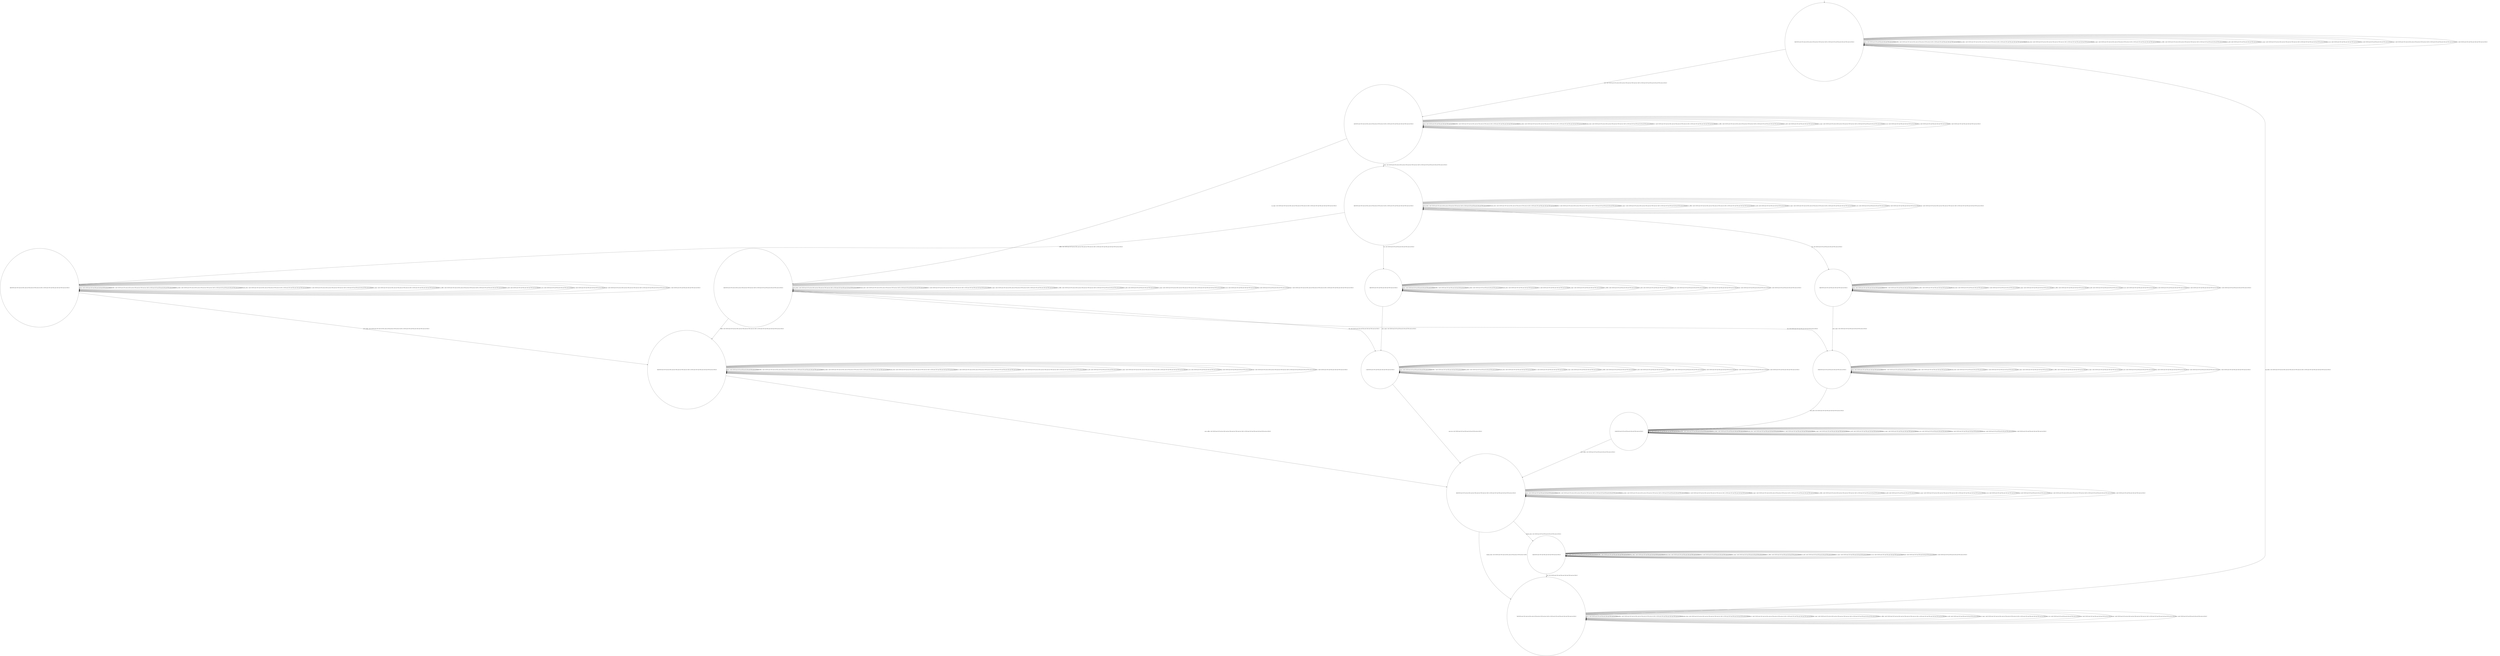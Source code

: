 digraph g {
	edge [lblstyle="above, sloped"];
	s0 [shape="circle" label="0@[((EUR and COF and not DOL and not TEA and not TON and not CAP) or (EUR and COF and TEA and CAP and TON and not DOL))]"];
	s1 [shape="circle" label="1@[((EUR and COF and not DOL and not TEA and not TON and not CAP) or (EUR and COF and TEA and CAP and TON and not DOL))]"];
	s2 [shape="circle" label="2@[((EUR and COF and not DOL and not TEA and not TON and not CAP) or (EUR and COF and TEA and CAP and TON and not DOL))]"];
	s3 [shape="circle" label="3@[((EUR and COF and not DOL and not TEA and not TON and not CAP) or (EUR and COF and TEA and CAP and TON and not DOL))]"];
	s4 [shape="circle" label="4@[((EUR and COF and not DOL and not TEA and not TON and not CAP) or (EUR and COF and TEA and CAP and TON and not DOL))]"];
	s5 [shape="circle" label="5@[((EUR and COF and not DOL and not TEA and not TON and not CAP) or (EUR and COF and TEA and CAP and TON and not DOL))]"];
	s6 [shape="circle" label="6@[((EUR and COF and not DOL and not TEA and not TON and not CAP) or (EUR and COF and TEA and CAP and TON and not DOL))]"];
	s7 [shape="circle" label="7@[((EUR and COF and not DOL and not TEA and not TON and not CAP) or (EUR and COF and TEA and CAP and TON and not DOL))]"];
	s8 [shape="circle" label="8@[((EUR and COF and TEA and CAP and TON and not DOL))]"];
	s9 [shape="circle" label="9@[((EUR and COF and TEA and CAP and TON and not DOL))]"];
	s10 [shape="circle" label="10@[((EUR and COF and TEA and CAP and TON and not DOL))]"];
	s11 [shape="circle" label="11@[((EUR and COF and TEA and CAP and TON and not DOL))]"];
	s12 [shape="circle" label="12@[((EUR and COF and TEA and CAP and TON and not DOL))]"];
	s13 [shape="circle" label="13@[((EUR and COF and TEA and CAP and TON and not DOL))]"];
	s0 -> s0 [label="cap / nok() [((EUR and COF and TEA and CAP and TON and not DOL))]"];
	s0 -> s0 [label="coffee / nok() [((EUR and COF and not DOL and not TEA and not TON and not CAP) or (EUR and COF and TEA and CAP and TON and not DOL))]"];
	s0 -> s0 [label="cup_taken / nok() [((EUR and COF and not DOL and not TEA and not TON and not CAP) or (EUR and COF and TEA and CAP and TON and not DOL))]"];
	s0 -> s0 [label="display_done / nok() [((EUR and COF and not DOL and not TEA and not TON and not CAP) or (EUR and COF and TEA and CAP and TON and not DOL))]"];
	s0 -> s1 [label="euro / ok() [((EUR and COF and not DOL and not TEA and not TON and not CAP) or (EUR and COF and TEA and CAP and TON and not DOL))]"];
	s0 -> s0 [label="no_sugar / nok() [((EUR and COF and not DOL and not TEA and not TON and not CAP) or (EUR and COF and TEA and CAP and TON and not DOL))]"];
	s0 -> s0 [label="pour_coffee / nok() [((EUR and COF and not DOL and not TEA and not TON and not CAP) or (EUR and COF and TEA and CAP and TON and not DOL))]"];
	s0 -> s0 [label="pour_milk / nok() [((EUR and COF and TEA and CAP and TON and not DOL))]"];
	s0 -> s0 [label="pour_sugar / nok() [((EUR and COF and not DOL and not TEA and not TON and not CAP) or (EUR and COF and TEA and CAP and TON and not DOL))]"];
	s0 -> s0 [label="pour_tea / nok() [((EUR and COF and TEA and CAP and TON and not DOL))]"];
	s0 -> s0 [label="ring / nok() [((EUR and COF and TEA and CAP and TON and not DOL))]"];
	s0 -> s0 [label="sugar / nok() [((EUR and COF and not DOL and not TEA and not TON and not CAP) or (EUR and COF and TEA and CAP and TON and not DOL))]"];
	s0 -> s0 [label="tea / nok() [((EUR and COF and TEA and CAP and TON and not DOL))]"];
	s1 -> s1 [label="cap / nok() [((EUR and COF and TEA and CAP and TON and not DOL))]"];
	s1 -> s1 [label="coffee / nok() [((EUR and COF and not DOL and not TEA and not TON and not CAP) or (EUR and COF and TEA and CAP and TON and not DOL))]"];
	s1 -> s1 [label="cup_taken / nok() [((EUR and COF and not DOL and not TEA and not TON and not CAP) or (EUR and COF and TEA and CAP and TON and not DOL))]"];
	s1 -> s1 [label="display_done / nok() [((EUR and COF and not DOL and not TEA and not TON and not CAP) or (EUR and COF and TEA and CAP and TON and not DOL))]"];
	s1 -> s1 [label="euro / nok() [((EUR and COF and not DOL and not TEA and not TON and not CAP) or (EUR and COF and TEA and CAP and TON and not DOL))]"];
	s1 -> s2 [label="no_sugar / ok() [((EUR and COF and not DOL and not TEA and not TON and not CAP) or (EUR and COF and TEA and CAP and TON and not DOL))]"];
	s1 -> s1 [label="pour_coffee / nok() [((EUR and COF and not DOL and not TEA and not TON and not CAP) or (EUR and COF and TEA and CAP and TON and not DOL))]"];
	s1 -> s1 [label="pour_milk / nok() [((EUR and COF and TEA and CAP and TON and not DOL))]"];
	s1 -> s1 [label="pour_sugar / nok() [((EUR and COF and not DOL and not TEA and not TON and not CAP) or (EUR and COF and TEA and CAP and TON and not DOL))]"];
	s1 -> s1 [label="pour_tea / nok() [((EUR and COF and TEA and CAP and TON and not DOL))]"];
	s1 -> s1 [label="ring / nok() [((EUR and COF and TEA and CAP and TON and not DOL))]"];
	s1 -> s3 [label="sugar / ok() [((EUR and COF and not DOL and not TEA and not TON and not CAP) or (EUR and COF and TEA and CAP and TON and not DOL))]"];
	s1 -> s1 [label="tea / nok() [((EUR and COF and TEA and CAP and TON and not DOL))]"];
	s2 -> s10 [label="cap / ok() [((EUR and COF and TEA and CAP and TON and not DOL))]"];
	s2 -> s5 [label="coffee / ok() [((EUR and COF and not DOL and not TEA and not TON and not CAP) or (EUR and COF and TEA and CAP and TON and not DOL))]"];
	s2 -> s2 [label="cup_taken / nok() [((EUR and COF and not DOL and not TEA and not TON and not CAP) or (EUR and COF and TEA and CAP and TON and not DOL))]"];
	s2 -> s2 [label="display_done / nok() [((EUR and COF and not DOL and not TEA and not TON and not CAP) or (EUR and COF and TEA and CAP and TON and not DOL))]"];
	s2 -> s2 [label="euro / nok() [((EUR and COF and not DOL and not TEA and not TON and not CAP) or (EUR and COF and TEA and CAP and TON and not DOL))]"];
	s2 -> s2 [label="no_sugar / nok() [((EUR and COF and not DOL and not TEA and not TON and not CAP) or (EUR and COF and TEA and CAP and TON and not DOL))]"];
	s2 -> s2 [label="pour_coffee / nok() [((EUR and COF and not DOL and not TEA and not TON and not CAP) or (EUR and COF and TEA and CAP and TON and not DOL))]"];
	s2 -> s2 [label="pour_milk / nok() [((EUR and COF and TEA and CAP and TON and not DOL))]"];
	s2 -> s2 [label="pour_sugar / nok() [((EUR and COF and not DOL and not TEA and not TON and not CAP) or (EUR and COF and TEA and CAP and TON and not DOL))]"];
	s2 -> s2 [label="pour_tea / nok() [((EUR and COF and TEA and CAP and TON and not DOL))]"];
	s2 -> s2 [label="ring / nok() [((EUR and COF and TEA and CAP and TON and not DOL))]"];
	s2 -> s2 [label="sugar / void() [((EUR and COF and not DOL and not TEA and not TON and not CAP) or (EUR and COF and TEA and CAP and TON and not DOL))]"];
	s2 -> s11 [label="tea / ok() [((EUR and COF and TEA and CAP and TON and not DOL))]"];
	s3 -> s8 [label="cap / ok() [((EUR and COF and TEA and CAP and TON and not DOL))]"];
	s3 -> s4 [label="coffee / ok() [((EUR and COF and not DOL and not TEA and not TON and not CAP) or (EUR and COF and TEA and CAP and TON and not DOL))]"];
	s3 -> s3 [label="cup_taken / nok() [((EUR and COF and not DOL and not TEA and not TON and not CAP) or (EUR and COF and TEA and CAP and TON and not DOL))]"];
	s3 -> s3 [label="display_done / nok() [((EUR and COF and not DOL and not TEA and not TON and not CAP) or (EUR and COF and TEA and CAP and TON and not DOL))]"];
	s3 -> s3 [label="euro / nok() [((EUR and COF and not DOL and not TEA and not TON and not CAP) or (EUR and COF and TEA and CAP and TON and not DOL))]"];
	s3 -> s3 [label="no_sugar / void() [((EUR and COF and not DOL and not TEA and not TON and not CAP) or (EUR and COF and TEA and CAP and TON and not DOL))]"];
	s3 -> s3 [label="pour_coffee / nok() [((EUR and COF and not DOL and not TEA and not TON and not CAP) or (EUR and COF and TEA and CAP and TON and not DOL))]"];
	s3 -> s3 [label="pour_milk / nok() [((EUR and COF and TEA and CAP and TON and not DOL))]"];
	s3 -> s3 [label="pour_sugar / nok() [((EUR and COF and not DOL and not TEA and not TON and not CAP) or (EUR and COF and TEA and CAP and TON and not DOL))]"];
	s3 -> s3 [label="pour_tea / nok() [((EUR and COF and TEA and CAP and TON and not DOL))]"];
	s3 -> s3 [label="ring / nok() [((EUR and COF and TEA and CAP and TON and not DOL))]"];
	s3 -> s3 [label="sugar / nok() [((EUR and COF and not DOL and not TEA and not TON and not CAP) or (EUR and COF and TEA and CAP and TON and not DOL))]"];
	s3 -> s9 [label="tea / ok() [((EUR and COF and TEA and CAP and TON and not DOL))]"];
	s4 -> s4 [label="cap / void() [((EUR and COF and TEA and CAP and TON and not DOL))]"];
	s4 -> s4 [label="coffee / nok() [((EUR and COF and not DOL and not TEA and not TON and not CAP) or (EUR and COF and TEA and CAP and TON and not DOL))]"];
	s4 -> s4 [label="cup_taken / nok() [((EUR and COF and not DOL and not TEA and not TON and not CAP) or (EUR and COF and TEA and CAP and TON and not DOL))]"];
	s4 -> s4 [label="display_done / nok() [((EUR and COF and not DOL and not TEA and not TON and not CAP) or (EUR and COF and TEA and CAP and TON and not DOL))]"];
	s4 -> s4 [label="euro / nok() [((EUR and COF and not DOL and not TEA and not TON and not CAP) or (EUR and COF and TEA and CAP and TON and not DOL))]"];
	s4 -> s4 [label="no_sugar / nok() [((EUR and COF and not DOL and not TEA and not TON and not CAP) or (EUR and COF and TEA and CAP and TON and not DOL))]"];
	s4 -> s4 [label="pour_coffee / nok() [((EUR and COF and not DOL and not TEA and not TON and not CAP) or (EUR and COF and TEA and CAP and TON and not DOL))]"];
	s4 -> s4 [label="pour_milk / nok() [((EUR and COF and TEA and CAP and TON and not DOL))]"];
	s4 -> s5 [label="pour_sugar / ok() [((EUR and COF and not DOL and not TEA and not TON and not CAP) or (EUR and COF and TEA and CAP and TON and not DOL))]"];
	s4 -> s4 [label="pour_tea / nok() [((EUR and COF and TEA and CAP and TON and not DOL))]"];
	s4 -> s4 [label="ring / nok() [((EUR and COF and TEA and CAP and TON and not DOL))]"];
	s4 -> s4 [label="sugar / nok() [((EUR and COF and not DOL and not TEA and not TON and not CAP) or (EUR and COF and TEA and CAP and TON and not DOL))]"];
	s4 -> s4 [label="tea / void() [((EUR and COF and TEA and CAP and TON and not DOL))]"];
	s5 -> s5 [label="cap / void() [((EUR and COF and TEA and CAP and TON and not DOL))]"];
	s5 -> s5 [label="coffee / nok() [((EUR and COF and not DOL and not TEA and not TON and not CAP) or (EUR and COF and TEA and CAP and TON and not DOL))]"];
	s5 -> s5 [label="cup_taken / nok() [((EUR and COF and not DOL and not TEA and not TON and not CAP) or (EUR and COF and TEA and CAP and TON and not DOL))]"];
	s5 -> s5 [label="display_done / nok() [((EUR and COF and not DOL and not TEA and not TON and not CAP) or (EUR and COF and TEA and CAP and TON and not DOL))]"];
	s5 -> s5 [label="euro / nok() [((EUR and COF and not DOL and not TEA and not TON and not CAP) or (EUR and COF and TEA and CAP and TON and not DOL))]"];
	s5 -> s5 [label="no_sugar / nok() [((EUR and COF and not DOL and not TEA and not TON and not CAP) or (EUR and COF and TEA and CAP and TON and not DOL))]"];
	s5 -> s6 [label="pour_coffee / ok() [((EUR and COF and not DOL and not TEA and not TON and not CAP) or (EUR and COF and TEA and CAP and TON and not DOL))]"];
	s5 -> s5 [label="pour_milk / nok() [((EUR and COF and TEA and CAP and TON and not DOL))]"];
	s5 -> s5 [label="pour_sugar / nok() [((EUR and COF and not DOL and not TEA and not TON and not CAP) or (EUR and COF and TEA and CAP and TON and not DOL))]"];
	s5 -> s5 [label="pour_tea / nok() [((EUR and COF and TEA and CAP and TON and not DOL))]"];
	s5 -> s5 [label="ring / nok() [((EUR and COF and TEA and CAP and TON and not DOL))]"];
	s5 -> s5 [label="sugar / nok() [((EUR and COF and not DOL and not TEA and not TON and not CAP) or (EUR and COF and TEA and CAP and TON and not DOL))]"];
	s5 -> s5 [label="tea / void() [((EUR and COF and TEA and CAP and TON and not DOL))]"];
	s6 -> s6 [label="cap / nok() [((EUR and COF and TEA and CAP and TON and not DOL))]"];
	s6 -> s6 [label="coffee / nok() [((EUR and COF and not DOL and not TEA and not TON and not CAP) or (EUR and COF and TEA and CAP and TON and not DOL))]"];
	s6 -> s6 [label="cup_taken / nok() [((EUR and COF and not DOL and not TEA and not TON and not CAP) or (EUR and COF and TEA and CAP and TON and not DOL))]"];
	s6 -> s7 [label="display_done / ok() [((EUR and COF and not DOL and not TEA and not TON and not CAP))]"];
	s6 -> s13 [label="display_done / ok() [((EUR and COF and TEA and CAP and TON and not DOL))]"];
	s6 -> s6 [label="euro / nok() [((EUR and COF and not DOL and not TEA and not TON and not CAP) or (EUR and COF and TEA and CAP and TON and not DOL))]"];
	s6 -> s6 [label="no_sugar / nok() [((EUR and COF and not DOL and not TEA and not TON and not CAP) or (EUR and COF and TEA and CAP and TON and not DOL))]"];
	s6 -> s6 [label="pour_coffee / nok() [((EUR and COF and not DOL and not TEA and not TON and not CAP) or (EUR and COF and TEA and CAP and TON and not DOL))]"];
	s6 -> s6 [label="pour_milk / nok() [((EUR and COF and TEA and CAP and TON and not DOL))]"];
	s6 -> s6 [label="pour_sugar / nok() [((EUR and COF and not DOL and not TEA and not TON and not CAP) or (EUR and COF and TEA and CAP and TON and not DOL))]"];
	s6 -> s6 [label="pour_tea / nok() [((EUR and COF and TEA and CAP and TON and not DOL))]"];
	s6 -> s6 [label="ring / nok() [((EUR and COF and TEA and CAP and TON and not DOL))]"];
	s6 -> s6 [label="sugar / nok() [((EUR and COF and not DOL and not TEA and not TON and not CAP) or (EUR and COF and TEA and CAP and TON and not DOL))]"];
	s6 -> s6 [label="tea / nok() [((EUR and COF and TEA and CAP and TON and not DOL))]"];
	s7 -> s7 [label="cap / nok() [((EUR and COF and TEA and CAP and TON and not DOL))]"];
	s7 -> s7 [label="coffee / nok() [((EUR and COF and not DOL and not TEA and not TON and not CAP) or (EUR and COF and TEA and CAP and TON and not DOL))]"];
	s7 -> s0 [label="cup_taken / ok() [((EUR and COF and not DOL and not TEA and not TON and not CAP) or (EUR and COF and TEA and CAP and TON and not DOL))]"];
	s7 -> s7 [label="display_done / nok() [((EUR and COF and not DOL and not TEA and not TON and not CAP) or (EUR and COF and TEA and CAP and TON and not DOL))]"];
	s7 -> s7 [label="euro / nok() [((EUR and COF and not DOL and not TEA and not TON and not CAP) or (EUR and COF and TEA and CAP and TON and not DOL))]"];
	s7 -> s7 [label="no_sugar / nok() [((EUR and COF and not DOL and not TEA and not TON and not CAP) or (EUR and COF and TEA and CAP and TON and not DOL))]"];
	s7 -> s7 [label="pour_coffee / nok() [((EUR and COF and not DOL and not TEA and not TON and not CAP) or (EUR and COF and TEA and CAP and TON and not DOL))]"];
	s7 -> s7 [label="pour_milk / nok() [((EUR and COF and TEA and CAP and TON and not DOL))]"];
	s7 -> s7 [label="pour_sugar / nok() [((EUR and COF and not DOL and not TEA and not TON and not CAP) or (EUR and COF and TEA and CAP and TON and not DOL))]"];
	s7 -> s7 [label="pour_tea / nok() [((EUR and COF and TEA and CAP and TON and not DOL))]"];
	s7 -> s7 [label="ring / nok() [((EUR and COF and TEA and CAP and TON and not DOL))]"];
	s7 -> s7 [label="sugar / nok() [((EUR and COF and not DOL and not TEA and not TON and not CAP) or (EUR and COF and TEA and CAP and TON and not DOL))]"];
	s7 -> s7 [label="tea / nok() [((EUR and COF and TEA and CAP and TON and not DOL))]"];
	s8 -> s8 [label="cap / nok() [((EUR and COF and TEA and CAP and TON and not DOL))]"];
	s8 -> s8 [label="coffee / void() [((EUR and COF and TEA and CAP and TON and not DOL))]"];
	s8 -> s8 [label="cup_taken / nok() [((EUR and COF and TEA and CAP and TON and not DOL))]"];
	s8 -> s8 [label="display_done / nok() [((EUR and COF and TEA and CAP and TON and not DOL))]"];
	s8 -> s8 [label="euro / nok() [((EUR and COF and TEA and CAP and TON and not DOL))]"];
	s8 -> s8 [label="no_sugar / nok() [((EUR and COF and TEA and CAP and TON and not DOL))]"];
	s8 -> s8 [label="pour_coffee / nok() [((EUR and COF and TEA and CAP and TON and not DOL))]"];
	s8 -> s8 [label="pour_milk / nok() [((EUR and COF and TEA and CAP and TON and not DOL))]"];
	s8 -> s10 [label="pour_sugar / ok() [((EUR and COF and TEA and CAP and TON and not DOL))]"];
	s8 -> s8 [label="pour_tea / nok() [((EUR and COF and TEA and CAP and TON and not DOL))]"];
	s8 -> s8 [label="ring / nok() [((EUR and COF and TEA and CAP and TON and not DOL))]"];
	s8 -> s8 [label="sugar / nok() [((EUR and COF and TEA and CAP and TON and not DOL))]"];
	s8 -> s8 [label="tea / void() [((EUR and COF and TEA and CAP and TON and not DOL))]"];
	s9 -> s9 [label="cap / void() [((EUR and COF and TEA and CAP and TON and not DOL))]"];
	s9 -> s9 [label="coffee / void() [((EUR and COF and TEA and CAP and TON and not DOL))]"];
	s9 -> s9 [label="cup_taken / nok() [((EUR and COF and TEA and CAP and TON and not DOL))]"];
	s9 -> s9 [label="display_done / nok() [((EUR and COF and TEA and CAP and TON and not DOL))]"];
	s9 -> s9 [label="euro / nok() [((EUR and COF and TEA and CAP and TON and not DOL))]"];
	s9 -> s9 [label="no_sugar / nok() [((EUR and COF and TEA and CAP and TON and not DOL))]"];
	s9 -> s9 [label="pour_coffee / nok() [((EUR and COF and TEA and CAP and TON and not DOL))]"];
	s9 -> s9 [label="pour_milk / nok() [((EUR and COF and TEA and CAP and TON and not DOL))]"];
	s9 -> s11 [label="pour_sugar / ok() [((EUR and COF and TEA and CAP and TON and not DOL))]"];
	s9 -> s9 [label="pour_tea / nok() [((EUR and COF and TEA and CAP and TON and not DOL))]"];
	s9 -> s9 [label="ring / nok() [((EUR and COF and TEA and CAP and TON and not DOL))]"];
	s9 -> s9 [label="sugar / nok() [((EUR and COF and TEA and CAP and TON and not DOL))]"];
	s9 -> s9 [label="tea / nok() [((EUR and COF and TEA and CAP and TON and not DOL))]"];
	s10 -> s10 [label="cap / nok() [((EUR and COF and TEA and CAP and TON and not DOL))]"];
	s10 -> s10 [label="coffee / void() [((EUR and COF and TEA and CAP and TON and not DOL))]"];
	s10 -> s10 [label="cup_taken / nok() [((EUR and COF and TEA and CAP and TON and not DOL))]"];
	s10 -> s10 [label="display_done / nok() [((EUR and COF and TEA and CAP and TON and not DOL))]"];
	s10 -> s10 [label="euro / nok() [((EUR and COF and TEA and CAP and TON and not DOL))]"];
	s10 -> s10 [label="no_sugar / nok() [((EUR and COF and TEA and CAP and TON and not DOL))]"];
	s10 -> s10 [label="pour_coffee / nok() [((EUR and COF and TEA and CAP and TON and not DOL))]"];
	s10 -> s12 [label="pour_milk / ok() [((EUR and COF and TEA and CAP and TON and not DOL))]"];
	s10 -> s10 [label="pour_sugar / nok() [((EUR and COF and TEA and CAP and TON and not DOL))]"];
	s10 -> s10 [label="pour_tea / nok() [((EUR and COF and TEA and CAP and TON and not DOL))]"];
	s10 -> s10 [label="ring / nok() [((EUR and COF and TEA and CAP and TON and not DOL))]"];
	s10 -> s10 [label="sugar / nok() [((EUR and COF and TEA and CAP and TON and not DOL))]"];
	s10 -> s10 [label="tea / void() [((EUR and COF and TEA and CAP and TON and not DOL))]"];
	s11 -> s11 [label="cap / void() [((EUR and COF and TEA and CAP and TON and not DOL))]"];
	s11 -> s11 [label="coffee / void() [((EUR and COF and TEA and CAP and TON and not DOL))]"];
	s11 -> s11 [label="cup_taken / nok() [((EUR and COF and TEA and CAP and TON and not DOL))]"];
	s11 -> s11 [label="display_done / nok() [((EUR and COF and TEA and CAP and TON and not DOL))]"];
	s11 -> s11 [label="euro / nok() [((EUR and COF and TEA and CAP and TON and not DOL))]"];
	s11 -> s11 [label="no_sugar / nok() [((EUR and COF and TEA and CAP and TON and not DOL))]"];
	s11 -> s11 [label="pour_coffee / nok() [((EUR and COF and TEA and CAP and TON and not DOL))]"];
	s11 -> s11 [label="pour_milk / nok() [((EUR and COF and TEA and CAP and TON and not DOL))]"];
	s11 -> s11 [label="pour_sugar / nok() [((EUR and COF and TEA and CAP and TON and not DOL))]"];
	s11 -> s6 [label="pour_tea / ok() [((EUR and COF and TEA and CAP and TON and not DOL))]"];
	s11 -> s11 [label="ring / nok() [((EUR and COF and TEA and CAP and TON and not DOL))]"];
	s11 -> s11 [label="sugar / nok() [((EUR and COF and TEA and CAP and TON and not DOL))]"];
	s11 -> s11 [label="tea / nok() [((EUR and COF and TEA and CAP and TON and not DOL))]"];
	s12 -> s12 [label="cap / nok() [((EUR and COF and TEA and CAP and TON and not DOL))]"];
	s12 -> s12 [label="coffee / nok() [((EUR and COF and TEA and CAP and TON and not DOL))]"];
	s12 -> s12 [label="cup_taken / nok() [((EUR and COF and TEA and CAP and TON and not DOL))]"];
	s12 -> s12 [label="display_done / nok() [((EUR and COF and TEA and CAP and TON and not DOL))]"];
	s12 -> s12 [label="euro / nok() [((EUR and COF and TEA and CAP and TON and not DOL))]"];
	s12 -> s12 [label="no_sugar / nok() [((EUR and COF and TEA and CAP and TON and not DOL))]"];
	s12 -> s6 [label="pour_coffee / ok() [((EUR and COF and TEA and CAP and TON and not DOL))]"];
	s12 -> s12 [label="pour_milk / nok() [((EUR and COF and TEA and CAP and TON and not DOL))]"];
	s12 -> s12 [label="pour_sugar / nok() [((EUR and COF and TEA and CAP and TON and not DOL))]"];
	s12 -> s12 [label="pour_tea / nok() [((EUR and COF and TEA and CAP and TON and not DOL))]"];
	s12 -> s12 [label="ring / nok() [((EUR and COF and TEA and CAP and TON and not DOL))]"];
	s12 -> s12 [label="sugar / nok() [((EUR and COF and TEA and CAP and TON and not DOL))]"];
	s12 -> s12 [label="tea / nok() [((EUR and COF and TEA and CAP and TON and not DOL))]"];
	s13 -> s13 [label="cap / nok() [((EUR and COF and TEA and CAP and TON and not DOL))]"];
	s13 -> s13 [label="coffee / nok() [((EUR and COF and TEA and CAP and TON and not DOL))]"];
	s13 -> s13 [label="cup_taken / nok() [((EUR and COF and TEA and CAP and TON and not DOL))]"];
	s13 -> s13 [label="display_done / nok() [((EUR and COF and TEA and CAP and TON and not DOL))]"];
	s13 -> s13 [label="euro / nok() [((EUR and COF and TEA and CAP and TON and not DOL))]"];
	s13 -> s13 [label="no_sugar / nok() [((EUR and COF and TEA and CAP and TON and not DOL))]"];
	s13 -> s13 [label="pour_coffee / nok() [((EUR and COF and TEA and CAP and TON and not DOL))]"];
	s13 -> s13 [label="pour_milk / nok() [((EUR and COF and TEA and CAP and TON and not DOL))]"];
	s13 -> s13 [label="pour_sugar / nok() [((EUR and COF and TEA and CAP and TON and not DOL))]"];
	s13 -> s13 [label="pour_tea / nok() [((EUR and COF and TEA and CAP and TON and not DOL))]"];
	s13 -> s7 [label="ring / ok() [((EUR and COF and TEA and CAP and TON and not DOL))]"];
	s13 -> s13 [label="sugar / nok() [((EUR and COF and TEA and CAP and TON and not DOL))]"];
	s13 -> s13 [label="tea / nok() [((EUR and COF and TEA and CAP and TON and not DOL))]"];
	__start0 [label="" shape="none" width="0" height="0"];
	__start0 -> s0;
}